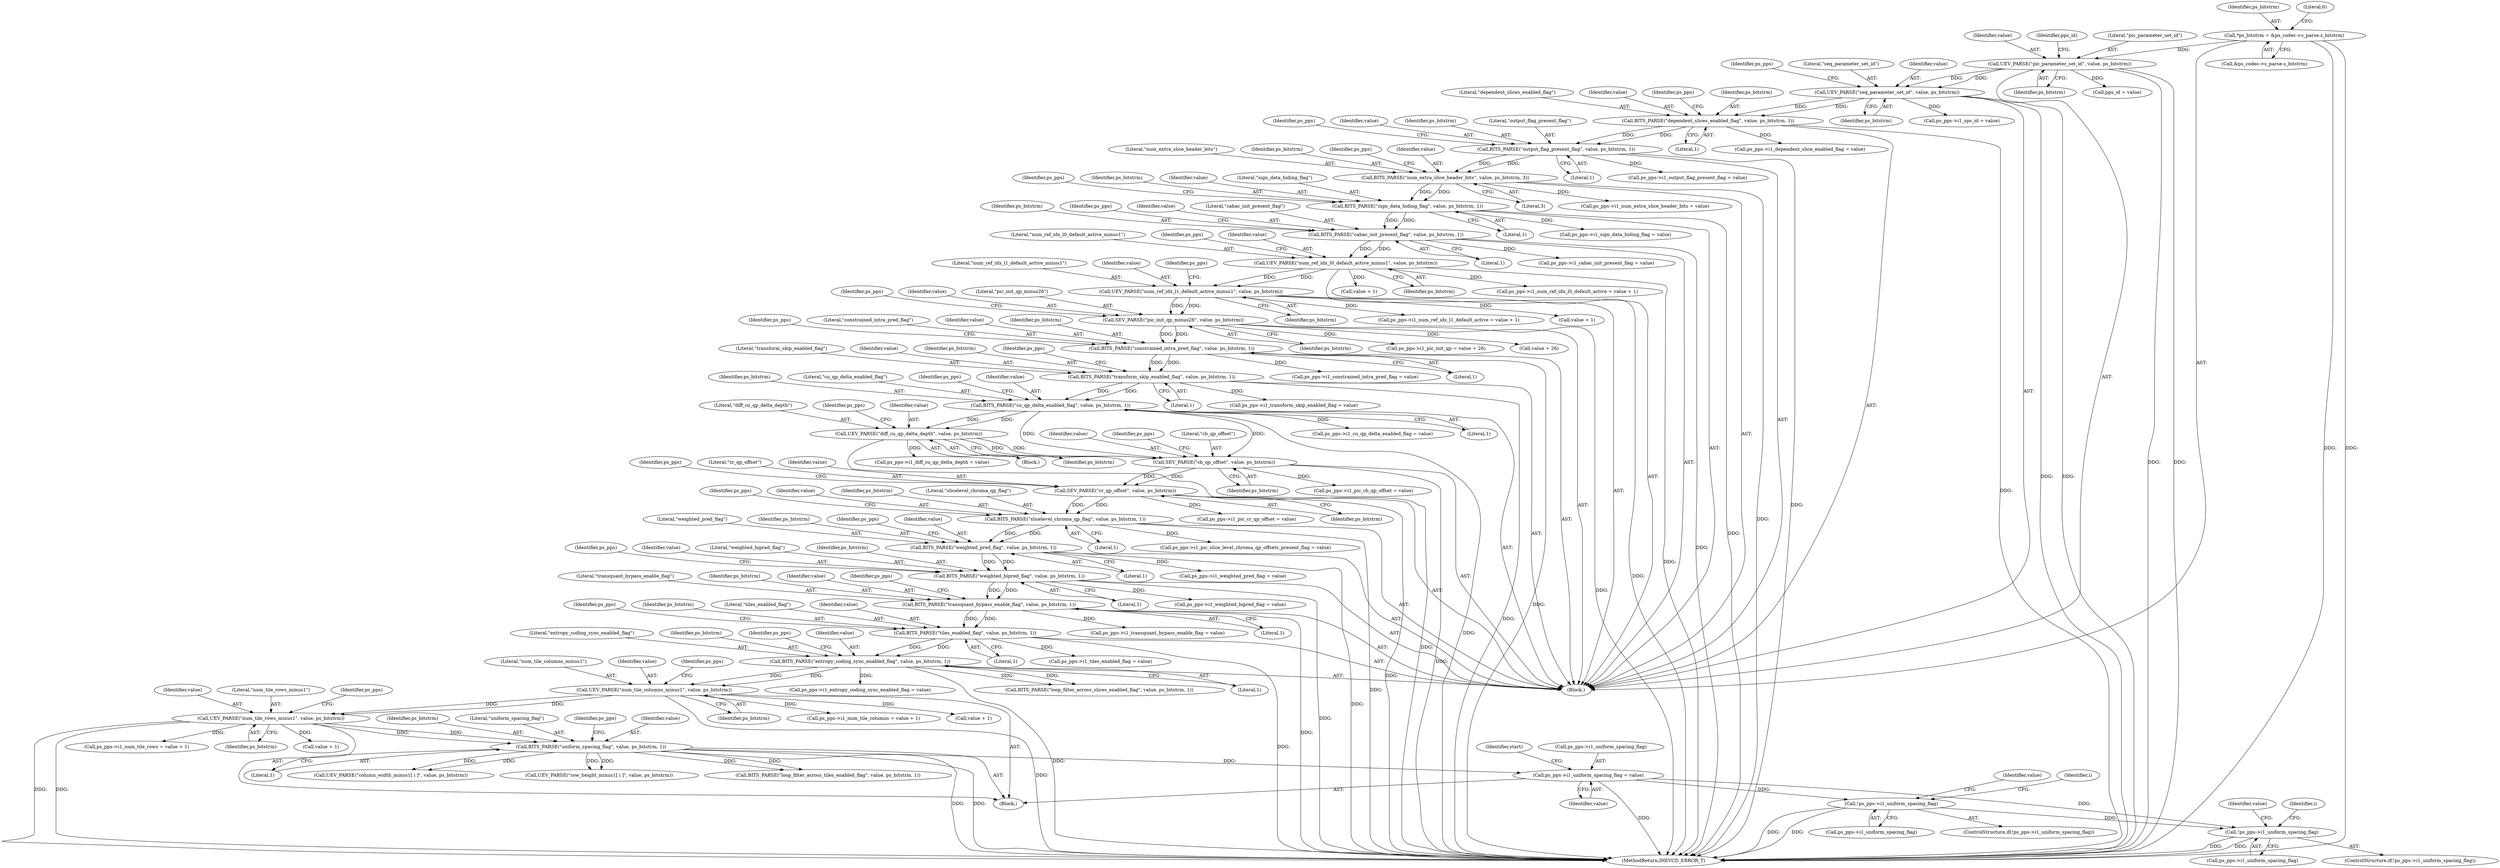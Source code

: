 digraph "0_Android_ebaa71da6362c497310377df509651974401d258@API" {
"1000541" [label="(Call,ps_pps->i1_uniform_spacing_flag = value)"];
"1000536" [label="(Call,BITS_PARSE(\"uniform_spacing_flag\", value, ps_bitstrm, 1))"];
"1000499" [label="(Call,UEV_PARSE(\"num_tile_rows_minus1\", value, ps_bitstrm))"];
"1000488" [label="(Call,UEV_PARSE(\"num_tile_columns_minus1\", value, ps_bitstrm))"];
"1000434" [label="(Call,BITS_PARSE(\"entropy_coding_sync_enabled_flag\", value, ps_bitstrm, 1))"];
"1000424" [label="(Call,BITS_PARSE(\"tiles_enabled_flag\", value, ps_bitstrm, 1))"];
"1000414" [label="(Call,BITS_PARSE(\"transquant_bypass_enable_flag\", value, ps_bitstrm, 1))"];
"1000404" [label="(Call,BITS_PARSE(\"weighted_bipred_flag\", value, ps_bitstrm, 1))"];
"1000394" [label="(Call,BITS_PARSE(\"weighted_pred_flag\", value, ps_bitstrm, 1))"];
"1000384" [label="(Call,BITS_PARSE(\"slicelevel_chroma_qp_flag\", value, ps_bitstrm, 1))"];
"1000375" [label="(Call,SEV_PARSE(\"cr_qp_offset\", value, ps_bitstrm))"];
"1000366" [label="(Call,SEV_PARSE(\"cb_qp_offset\", value, ps_bitstrm))"];
"1000324" [label="(Call,BITS_PARSE(\"cu_qp_delta_enabled_flag\", value, ps_bitstrm, 1))"];
"1000314" [label="(Call,BITS_PARSE(\"transform_skip_enabled_flag\", value, ps_bitstrm, 1))"];
"1000304" [label="(Call,BITS_PARSE(\"constrained_intra_pred_flag\", value, ps_bitstrm, 1))"];
"1000293" [label="(Call,SEV_PARSE(\"pic_init_qp_minus26\", value, ps_bitstrm))"];
"1000282" [label="(Call,UEV_PARSE(\"num_ref_idx_l1_default_active_minus1\", value, ps_bitstrm))"];
"1000271" [label="(Call,UEV_PARSE(\"num_ref_idx_l0_default_active_minus1\", value, ps_bitstrm))"];
"1000261" [label="(Call,BITS_PARSE(\"cabac_init_present_flag\", value, ps_bitstrm, 1))"];
"1000251" [label="(Call,BITS_PARSE(\"sign_data_hiding_flag\", value, ps_bitstrm, 1))"];
"1000241" [label="(Call,BITS_PARSE(\"num_extra_slice_header_bits\", value, ps_bitstrm, 3))"];
"1000231" [label="(Call,BITS_PARSE(\"output_flag_present_flag\", value, ps_bitstrm, 1))"];
"1000221" [label="(Call,BITS_PARSE(\"dependent_slices_enabled_flag\", value, ps_bitstrm, 1))"];
"1000180" [label="(Call,UEV_PARSE(\"seq_parameter_set_id\", value, ps_bitstrm))"];
"1000138" [label="(Call,UEV_PARSE(\"pic_parameter_set_id\", value, ps_bitstrm))"];
"1000122" [label="(Call,*ps_bitstrm = &ps_codec->s_parse.s_bitstrm)"];
"1000339" [label="(Call,UEV_PARSE(\"diff_cu_qp_delta_depth\", value, ps_bitstrm))"];
"1000567" [label="(Call,!ps_pps->i1_uniform_spacing_flag)"];
"1000689" [label="(Call,!ps_pps->i1_uniform_spacing_flag)"];
"1000379" [label="(Call,ps_pps->i1_pic_cr_qp_offset = value)"];
"1000309" [label="(Call,ps_pps->i1_constrained_intra_pred_flag = value)"];
"1000438" [label="(Literal,1)"];
"1000339" [label="(Call,UEV_PARSE(\"diff_cu_qp_delta_depth\", value, ps_bitstrm))"];
"1000242" [label="(Literal,\"num_extra_slice_header_bits\")"];
"1000386" [label="(Identifier,value)"];
"1000567" [label="(Call,!ps_pps->i1_uniform_spacing_flag)"];
"1000539" [label="(Identifier,ps_bitstrm)"];
"1000311" [label="(Identifier,ps_pps)"];
"1000376" [label="(Literal,\"cr_qp_offset\")"];
"1000417" [label="(Identifier,ps_bitstrm)"];
"1000689" [label="(Call,!ps_pps->i1_uniform_spacing_flag)"];
"1000183" [label="(Identifier,ps_bitstrm)"];
"1000436" [label="(Identifier,value)"];
"1000186" [label="(Identifier,ps_pps)"];
"1000285" [label="(Identifier,ps_bitstrm)"];
"1000265" [label="(Literal,1)"];
"1000419" [label="(Call,ps_pps->i1_transquant_bypass_enable_flag = value)"];
"1000258" [label="(Identifier,ps_pps)"];
"1000234" [label="(Identifier,ps_bitstrm)"];
"1000416" [label="(Identifier,value)"];
"1000295" [label="(Identifier,value)"];
"1000271" [label="(Call,UEV_PARSE(\"num_ref_idx_l0_default_active_minus1\", value, ps_bitstrm))"];
"1000318" [label="(Literal,1)"];
"1000331" [label="(Identifier,ps_pps)"];
"1000181" [label="(Literal,\"seq_parameter_set_id\")"];
"1000428" [label="(Literal,1)"];
"1000294" [label="(Literal,\"pic_init_qp_minus26\")"];
"1000343" [label="(Call,ps_pps->i1_diff_cu_qp_delta_depth = value)"];
"1000255" [label="(Literal,1)"];
"1000263" [label="(Identifier,value)"];
"1000225" [label="(Literal,1)"];
"1000254" [label="(Identifier,ps_bitstrm)"];
"1000581" [label="(Call,UEV_PARSE(\"column_width_minus1[ i ]\", value, ps_bitstrm))"];
"1000341" [label="(Identifier,value)"];
"1000500" [label="(Literal,\"num_tile_rows_minus1\")"];
"1000574" [label="(Identifier,i)"];
"1000453" [label="(Block,)"];
"1000435" [label="(Literal,\"entropy_coding_sync_enabled_flag\")"];
"1000488" [label="(Call,UEV_PARSE(\"num_tile_columns_minus1\", value, ps_bitstrm))"];
"1000251" [label="(Call,BITS_PARSE(\"sign_data_hiding_flag\", value, ps_bitstrm, 1))"];
"1000853" [label="(Call,BITS_PARSE(\"loop_filter_across_slices_enabled_flag\", value, ps_bitstrm, 1))"];
"1000279" [label="(Call,value + 1)"];
"1000431" [label="(Identifier,ps_pps)"];
"1000407" [label="(Identifier,ps_bitstrm)"];
"1000139" [label="(Literal,\"pic_parameter_set_id\")"];
"1000499" [label="(Call,UEV_PARSE(\"num_tile_rows_minus1\", value, ps_bitstrm))"];
"1000404" [label="(Call,BITS_PARSE(\"weighted_bipred_flag\", value, ps_bitstrm, 1))"];
"1000551" [label="(Identifier,start)"];
"1000439" [label="(Call,ps_pps->i1_entropy_coding_sync_enabled_flag = value)"];
"1000421" [label="(Identifier,ps_pps)"];
"1000505" [label="(Identifier,ps_pps)"];
"1000256" [label="(Call,ps_pps->i1_sign_data_hiding_flag = value)"];
"1000540" [label="(Literal,1)"];
"1000283" [label="(Literal,\"num_ref_idx_l1_default_active_minus1\")"];
"1000503" [label="(Call,ps_pps->i1_num_tile_rows = value + 1)"];
"1000491" [label="(Identifier,ps_bitstrm)"];
"1000418" [label="(Literal,1)"];
"1000286" [label="(Call,ps_pps->i1_num_ref_idx_l1_default_active = value + 1)"];
"1000277" [label="(Identifier,ps_pps)"];
"1000326" [label="(Identifier,value)"];
"1000398" [label="(Literal,1)"];
"1000222" [label="(Literal,\"dependent_slices_enabled_flag\")"];
"1000315" [label="(Literal,\"transform_skip_enabled_flag\")"];
"1000296" [label="(Identifier,ps_bitstrm)"];
"1000284" [label="(Identifier,value)"];
"1000338" [label="(Block,)"];
"1000245" [label="(Literal,3)"];
"1000305" [label="(Literal,\"constrained_intra_pred_flag\")"];
"1000226" [label="(Call,ps_pps->i1_dependent_slice_enabled_flag = value)"];
"1000273" [label="(Identifier,value)"];
"1000388" [label="(Literal,1)"];
"1000261" [label="(Call,BITS_PARSE(\"cabac_init_present_flag\", value, ps_bitstrm, 1))"];
"1000297" [label="(Call,ps_pps->i1_pic_init_qp = value + 26)"];
"1000415" [label="(Literal,\"transquant_bypass_enable_flag\")"];
"1000253" [label="(Identifier,value)"];
"1000536" [label="(Call,BITS_PARSE(\"uniform_spacing_flag\", value, ps_bitstrm, 1))"];
"1000537" [label="(Literal,\"uniform_spacing_flag\")"];
"1000502" [label="(Identifier,ps_bitstrm)"];
"1000138" [label="(Call,UEV_PARSE(\"pic_parameter_set_id\", value, ps_bitstrm))"];
"1000252" [label="(Literal,\"sign_data_hiding_flag\")"];
"1000411" [label="(Identifier,ps_pps)"];
"1000394" [label="(Call,BITS_PARSE(\"weighted_pred_flag\", value, ps_bitstrm, 1))"];
"1000223" [label="(Identifier,value)"];
"1000387" [label="(Identifier,ps_bitstrm)"];
"1000377" [label="(Identifier,value)"];
"1000568" [label="(Call,ps_pps->i1_uniform_spacing_flag)"];
"1000110" [label="(Block,)"];
"1000429" [label="(Call,ps_pps->i1_tiles_enabled_flag = value)"];
"1000316" [label="(Identifier,value)"];
"1000368" [label="(Identifier,value)"];
"1000262" [label="(Literal,\"cabac_init_present_flag\")"];
"1000182" [label="(Identifier,value)"];
"1000427" [label="(Identifier,ps_bitstrm)"];
"1000290" [label="(Call,value + 1)"];
"1000123" [label="(Identifier,ps_bitstrm)"];
"1000489" [label="(Literal,\"num_tile_columns_minus1\")"];
"1000490" [label="(Identifier,value)"];
"1000414" [label="(Call,BITS_PARSE(\"transquant_bypass_enable_flag\", value, ps_bitstrm, 1))"];
"1000327" [label="(Identifier,ps_bitstrm)"];
"1000566" [label="(ControlStructure,if(!ps_pps->i1_uniform_spacing_flag))"];
"1000241" [label="(Call,BITS_PARSE(\"num_extra_slice_header_bits\", value, ps_bitstrm, 3))"];
"1000140" [label="(Identifier,value)"];
"1000232" [label="(Literal,\"output_flag_present_flag\")"];
"1000372" [label="(Identifier,ps_pps)"];
"1000235" [label="(Literal,1)"];
"1000542" [label="(Call,ps_pps->i1_uniform_spacing_flag)"];
"1000543" [label="(Identifier,ps_pps)"];
"1000492" [label="(Call,ps_pps->i1_num_tile_columns = value + 1)"];
"1000236" [label="(Call,ps_pps->i1_output_flag_present_flag = value)"];
"1000340" [label="(Literal,\"diff_cu_qp_delta_depth\")"];
"1000221" [label="(Call,BITS_PARSE(\"dependent_slices_enabled_flag\", value, ps_bitstrm, 1))"];
"1000342" [label="(Identifier,ps_bitstrm)"];
"1000282" [label="(Call,UEV_PARSE(\"num_ref_idx_l1_default_active_minus1\", value, ps_bitstrm))"];
"1000319" [label="(Call,ps_pps->i1_transform_skip_enabled_flag = value)"];
"1000122" [label="(Call,*ps_bitstrm = &ps_codec->s_parse.s_bitstrm)"];
"1000408" [label="(Literal,1)"];
"1000425" [label="(Literal,\"tiles_enabled_flag\")"];
"1000124" [label="(Call,&ps_codec->s_parse.s_bitstrm)"];
"1000143" [label="(Identifier,pps_id)"];
"1000381" [label="(Identifier,ps_pps)"];
"1000399" [label="(Call,ps_pps->i1_weighted_pred_flag = value)"];
"1000293" [label="(Call,SEV_PARSE(\"pic_init_qp_minus26\", value, ps_bitstrm))"];
"1000507" [label="(Call,value + 1)"];
"1000184" [label="(Call,ps_pps->i1_sps_id = value)"];
"1000395" [label="(Literal,\"weighted_pred_flag\")"];
"1000406" [label="(Identifier,value)"];
"1000314" [label="(Call,BITS_PARSE(\"transform_skip_enabled_flag\", value, ps_bitstrm, 1))"];
"1000324" [label="(Call,BITS_PARSE(\"cu_qp_delta_enabled_flag\", value, ps_bitstrm, 1))"];
"1000308" [label="(Literal,1)"];
"1000437" [label="(Identifier,ps_bitstrm)"];
"1000274" [label="(Identifier,ps_bitstrm)"];
"1000397" [label="(Identifier,ps_bitstrm)"];
"1000538" [label="(Identifier,value)"];
"1000496" [label="(Call,value + 1)"];
"1000238" [label="(Identifier,ps_pps)"];
"1000246" [label="(Call,ps_pps->i1_num_extra_slice_header_bits = value)"];
"1000272" [label="(Literal,\"num_ref_idx_l0_default_active_minus1\")"];
"1000264" [label="(Identifier,ps_bitstrm)"];
"1000141" [label="(Identifier,ps_bitstrm)"];
"1000366" [label="(Call,SEV_PARSE(\"cb_qp_offset\", value, ps_bitstrm))"];
"1000369" [label="(Identifier,ps_bitstrm)"];
"1000703" [label="(Call,UEV_PARSE(\"row_height_minus1[ i ]\", value, ps_bitstrm))"];
"1000266" [label="(Call,ps_pps->i1_cabac_init_present_flag = value)"];
"1000228" [label="(Identifier,ps_pps)"];
"1000389" [label="(Call,ps_pps->i1_pic_slice_level_chroma_qp_offsets_present_flag = value)"];
"1000268" [label="(Identifier,ps_pps)"];
"1001009" [label="(MethodReturn,IHEVCD_ERROR_T)"];
"1000722" [label="(Identifier,value)"];
"1000142" [label="(Call,pps_id = value)"];
"1000690" [label="(Call,ps_pps->i1_uniform_spacing_flag)"];
"1000317" [label="(Identifier,ps_bitstrm)"];
"1000794" [label="(Call,BITS_PARSE(\"loop_filter_across_tiles_enabled_flag\", value, ps_bitstrm, 1))"];
"1000224" [label="(Identifier,ps_bitstrm)"];
"1000329" [label="(Call,ps_pps->i1_cu_qp_delta_enabled_flag = value)"];
"1000233" [label="(Identifier,value)"];
"1000304" [label="(Call,BITS_PARSE(\"constrained_intra_pred_flag\", value, ps_bitstrm, 1))"];
"1000244" [label="(Identifier,ps_bitstrm)"];
"1000434" [label="(Call,BITS_PARSE(\"entropy_coding_sync_enabled_flag\", value, ps_bitstrm, 1))"];
"1000306" [label="(Identifier,value)"];
"1000248" [label="(Identifier,ps_pps)"];
"1000494" [label="(Identifier,ps_pps)"];
"1000385" [label="(Literal,\"slicelevel_chroma_qp_flag\")"];
"1000288" [label="(Identifier,ps_pps)"];
"1000275" [label="(Call,ps_pps->i1_num_ref_idx_l0_default_active = value + 1)"];
"1000299" [label="(Identifier,ps_pps)"];
"1000391" [label="(Identifier,ps_pps)"];
"1000325" [label="(Literal,\"cu_qp_delta_enabled_flag\")"];
"1000243" [label="(Identifier,value)"];
"1000180" [label="(Call,UEV_PARSE(\"seq_parameter_set_id\", value, ps_bitstrm))"];
"1000321" [label="(Identifier,ps_pps)"];
"1000424" [label="(Call,BITS_PARSE(\"tiles_enabled_flag\", value, ps_bitstrm, 1))"];
"1000378" [label="(Identifier,ps_bitstrm)"];
"1000401" [label="(Identifier,ps_pps)"];
"1000132" [label="(Literal,0)"];
"1000384" [label="(Call,BITS_PARSE(\"slicelevel_chroma_qp_flag\", value, ps_bitstrm, 1))"];
"1000405" [label="(Literal,\"weighted_bipred_flag\")"];
"1000600" [label="(Identifier,value)"];
"1000396" [label="(Identifier,value)"];
"1000688" [label="(ControlStructure,if(!ps_pps->i1_uniform_spacing_flag))"];
"1000441" [label="(Identifier,ps_pps)"];
"1000375" [label="(Call,SEV_PARSE(\"cr_qp_offset\", value, ps_bitstrm))"];
"1000307" [label="(Identifier,ps_bitstrm)"];
"1000328" [label="(Literal,1)"];
"1000367" [label="(Literal,\"cb_qp_offset\")"];
"1000301" [label="(Call,value + 26)"];
"1000501" [label="(Identifier,value)"];
"1000426" [label="(Identifier,value)"];
"1000231" [label="(Call,BITS_PARSE(\"output_flag_present_flag\", value, ps_bitstrm, 1))"];
"1000545" [label="(Identifier,value)"];
"1000696" [label="(Identifier,i)"];
"1000541" [label="(Call,ps_pps->i1_uniform_spacing_flag = value)"];
"1000409" [label="(Call,ps_pps->i1_weighted_bipred_flag = value)"];
"1000345" [label="(Identifier,ps_pps)"];
"1000370" [label="(Call,ps_pps->i1_pic_cb_qp_offset = value)"];
"1000541" -> "1000453"  [label="AST: "];
"1000541" -> "1000545"  [label="CFG: "];
"1000542" -> "1000541"  [label="AST: "];
"1000545" -> "1000541"  [label="AST: "];
"1000551" -> "1000541"  [label="CFG: "];
"1000541" -> "1001009"  [label="DDG: "];
"1000536" -> "1000541"  [label="DDG: "];
"1000541" -> "1000567"  [label="DDG: "];
"1000541" -> "1000689"  [label="DDG: "];
"1000536" -> "1000453"  [label="AST: "];
"1000536" -> "1000540"  [label="CFG: "];
"1000537" -> "1000536"  [label="AST: "];
"1000538" -> "1000536"  [label="AST: "];
"1000539" -> "1000536"  [label="AST: "];
"1000540" -> "1000536"  [label="AST: "];
"1000543" -> "1000536"  [label="CFG: "];
"1000536" -> "1001009"  [label="DDG: "];
"1000536" -> "1001009"  [label="DDG: "];
"1000499" -> "1000536"  [label="DDG: "];
"1000499" -> "1000536"  [label="DDG: "];
"1000536" -> "1000581"  [label="DDG: "];
"1000536" -> "1000581"  [label="DDG: "];
"1000536" -> "1000703"  [label="DDG: "];
"1000536" -> "1000703"  [label="DDG: "];
"1000536" -> "1000794"  [label="DDG: "];
"1000536" -> "1000794"  [label="DDG: "];
"1000499" -> "1000453"  [label="AST: "];
"1000499" -> "1000502"  [label="CFG: "];
"1000500" -> "1000499"  [label="AST: "];
"1000501" -> "1000499"  [label="AST: "];
"1000502" -> "1000499"  [label="AST: "];
"1000505" -> "1000499"  [label="CFG: "];
"1000499" -> "1001009"  [label="DDG: "];
"1000499" -> "1001009"  [label="DDG: "];
"1000488" -> "1000499"  [label="DDG: "];
"1000488" -> "1000499"  [label="DDG: "];
"1000499" -> "1000503"  [label="DDG: "];
"1000499" -> "1000507"  [label="DDG: "];
"1000488" -> "1000453"  [label="AST: "];
"1000488" -> "1000491"  [label="CFG: "];
"1000489" -> "1000488"  [label="AST: "];
"1000490" -> "1000488"  [label="AST: "];
"1000491" -> "1000488"  [label="AST: "];
"1000494" -> "1000488"  [label="CFG: "];
"1000488" -> "1001009"  [label="DDG: "];
"1000434" -> "1000488"  [label="DDG: "];
"1000434" -> "1000488"  [label="DDG: "];
"1000488" -> "1000492"  [label="DDG: "];
"1000488" -> "1000496"  [label="DDG: "];
"1000434" -> "1000110"  [label="AST: "];
"1000434" -> "1000438"  [label="CFG: "];
"1000435" -> "1000434"  [label="AST: "];
"1000436" -> "1000434"  [label="AST: "];
"1000437" -> "1000434"  [label="AST: "];
"1000438" -> "1000434"  [label="AST: "];
"1000441" -> "1000434"  [label="CFG: "];
"1000434" -> "1001009"  [label="DDG: "];
"1000424" -> "1000434"  [label="DDG: "];
"1000424" -> "1000434"  [label="DDG: "];
"1000434" -> "1000439"  [label="DDG: "];
"1000434" -> "1000853"  [label="DDG: "];
"1000434" -> "1000853"  [label="DDG: "];
"1000424" -> "1000110"  [label="AST: "];
"1000424" -> "1000428"  [label="CFG: "];
"1000425" -> "1000424"  [label="AST: "];
"1000426" -> "1000424"  [label="AST: "];
"1000427" -> "1000424"  [label="AST: "];
"1000428" -> "1000424"  [label="AST: "];
"1000431" -> "1000424"  [label="CFG: "];
"1000424" -> "1001009"  [label="DDG: "];
"1000414" -> "1000424"  [label="DDG: "];
"1000414" -> "1000424"  [label="DDG: "];
"1000424" -> "1000429"  [label="DDG: "];
"1000414" -> "1000110"  [label="AST: "];
"1000414" -> "1000418"  [label="CFG: "];
"1000415" -> "1000414"  [label="AST: "];
"1000416" -> "1000414"  [label="AST: "];
"1000417" -> "1000414"  [label="AST: "];
"1000418" -> "1000414"  [label="AST: "];
"1000421" -> "1000414"  [label="CFG: "];
"1000414" -> "1001009"  [label="DDG: "];
"1000404" -> "1000414"  [label="DDG: "];
"1000404" -> "1000414"  [label="DDG: "];
"1000414" -> "1000419"  [label="DDG: "];
"1000404" -> "1000110"  [label="AST: "];
"1000404" -> "1000408"  [label="CFG: "];
"1000405" -> "1000404"  [label="AST: "];
"1000406" -> "1000404"  [label="AST: "];
"1000407" -> "1000404"  [label="AST: "];
"1000408" -> "1000404"  [label="AST: "];
"1000411" -> "1000404"  [label="CFG: "];
"1000404" -> "1001009"  [label="DDG: "];
"1000394" -> "1000404"  [label="DDG: "];
"1000394" -> "1000404"  [label="DDG: "];
"1000404" -> "1000409"  [label="DDG: "];
"1000394" -> "1000110"  [label="AST: "];
"1000394" -> "1000398"  [label="CFG: "];
"1000395" -> "1000394"  [label="AST: "];
"1000396" -> "1000394"  [label="AST: "];
"1000397" -> "1000394"  [label="AST: "];
"1000398" -> "1000394"  [label="AST: "];
"1000401" -> "1000394"  [label="CFG: "];
"1000394" -> "1001009"  [label="DDG: "];
"1000384" -> "1000394"  [label="DDG: "];
"1000384" -> "1000394"  [label="DDG: "];
"1000394" -> "1000399"  [label="DDG: "];
"1000384" -> "1000110"  [label="AST: "];
"1000384" -> "1000388"  [label="CFG: "];
"1000385" -> "1000384"  [label="AST: "];
"1000386" -> "1000384"  [label="AST: "];
"1000387" -> "1000384"  [label="AST: "];
"1000388" -> "1000384"  [label="AST: "];
"1000391" -> "1000384"  [label="CFG: "];
"1000384" -> "1001009"  [label="DDG: "];
"1000375" -> "1000384"  [label="DDG: "];
"1000375" -> "1000384"  [label="DDG: "];
"1000384" -> "1000389"  [label="DDG: "];
"1000375" -> "1000110"  [label="AST: "];
"1000375" -> "1000378"  [label="CFG: "];
"1000376" -> "1000375"  [label="AST: "];
"1000377" -> "1000375"  [label="AST: "];
"1000378" -> "1000375"  [label="AST: "];
"1000381" -> "1000375"  [label="CFG: "];
"1000375" -> "1001009"  [label="DDG: "];
"1000366" -> "1000375"  [label="DDG: "];
"1000366" -> "1000375"  [label="DDG: "];
"1000375" -> "1000379"  [label="DDG: "];
"1000366" -> "1000110"  [label="AST: "];
"1000366" -> "1000369"  [label="CFG: "];
"1000367" -> "1000366"  [label="AST: "];
"1000368" -> "1000366"  [label="AST: "];
"1000369" -> "1000366"  [label="AST: "];
"1000372" -> "1000366"  [label="CFG: "];
"1000366" -> "1001009"  [label="DDG: "];
"1000324" -> "1000366"  [label="DDG: "];
"1000324" -> "1000366"  [label="DDG: "];
"1000339" -> "1000366"  [label="DDG: "];
"1000339" -> "1000366"  [label="DDG: "];
"1000366" -> "1000370"  [label="DDG: "];
"1000324" -> "1000110"  [label="AST: "];
"1000324" -> "1000328"  [label="CFG: "];
"1000325" -> "1000324"  [label="AST: "];
"1000326" -> "1000324"  [label="AST: "];
"1000327" -> "1000324"  [label="AST: "];
"1000328" -> "1000324"  [label="AST: "];
"1000331" -> "1000324"  [label="CFG: "];
"1000324" -> "1001009"  [label="DDG: "];
"1000314" -> "1000324"  [label="DDG: "];
"1000314" -> "1000324"  [label="DDG: "];
"1000324" -> "1000329"  [label="DDG: "];
"1000324" -> "1000339"  [label="DDG: "];
"1000324" -> "1000339"  [label="DDG: "];
"1000314" -> "1000110"  [label="AST: "];
"1000314" -> "1000318"  [label="CFG: "];
"1000315" -> "1000314"  [label="AST: "];
"1000316" -> "1000314"  [label="AST: "];
"1000317" -> "1000314"  [label="AST: "];
"1000318" -> "1000314"  [label="AST: "];
"1000321" -> "1000314"  [label="CFG: "];
"1000314" -> "1001009"  [label="DDG: "];
"1000304" -> "1000314"  [label="DDG: "];
"1000304" -> "1000314"  [label="DDG: "];
"1000314" -> "1000319"  [label="DDG: "];
"1000304" -> "1000110"  [label="AST: "];
"1000304" -> "1000308"  [label="CFG: "];
"1000305" -> "1000304"  [label="AST: "];
"1000306" -> "1000304"  [label="AST: "];
"1000307" -> "1000304"  [label="AST: "];
"1000308" -> "1000304"  [label="AST: "];
"1000311" -> "1000304"  [label="CFG: "];
"1000304" -> "1001009"  [label="DDG: "];
"1000293" -> "1000304"  [label="DDG: "];
"1000293" -> "1000304"  [label="DDG: "];
"1000304" -> "1000309"  [label="DDG: "];
"1000293" -> "1000110"  [label="AST: "];
"1000293" -> "1000296"  [label="CFG: "];
"1000294" -> "1000293"  [label="AST: "];
"1000295" -> "1000293"  [label="AST: "];
"1000296" -> "1000293"  [label="AST: "];
"1000299" -> "1000293"  [label="CFG: "];
"1000293" -> "1001009"  [label="DDG: "];
"1000282" -> "1000293"  [label="DDG: "];
"1000282" -> "1000293"  [label="DDG: "];
"1000293" -> "1000297"  [label="DDG: "];
"1000293" -> "1000301"  [label="DDG: "];
"1000282" -> "1000110"  [label="AST: "];
"1000282" -> "1000285"  [label="CFG: "];
"1000283" -> "1000282"  [label="AST: "];
"1000284" -> "1000282"  [label="AST: "];
"1000285" -> "1000282"  [label="AST: "];
"1000288" -> "1000282"  [label="CFG: "];
"1000282" -> "1001009"  [label="DDG: "];
"1000271" -> "1000282"  [label="DDG: "];
"1000271" -> "1000282"  [label="DDG: "];
"1000282" -> "1000286"  [label="DDG: "];
"1000282" -> "1000290"  [label="DDG: "];
"1000271" -> "1000110"  [label="AST: "];
"1000271" -> "1000274"  [label="CFG: "];
"1000272" -> "1000271"  [label="AST: "];
"1000273" -> "1000271"  [label="AST: "];
"1000274" -> "1000271"  [label="AST: "];
"1000277" -> "1000271"  [label="CFG: "];
"1000271" -> "1001009"  [label="DDG: "];
"1000261" -> "1000271"  [label="DDG: "];
"1000261" -> "1000271"  [label="DDG: "];
"1000271" -> "1000275"  [label="DDG: "];
"1000271" -> "1000279"  [label="DDG: "];
"1000261" -> "1000110"  [label="AST: "];
"1000261" -> "1000265"  [label="CFG: "];
"1000262" -> "1000261"  [label="AST: "];
"1000263" -> "1000261"  [label="AST: "];
"1000264" -> "1000261"  [label="AST: "];
"1000265" -> "1000261"  [label="AST: "];
"1000268" -> "1000261"  [label="CFG: "];
"1000261" -> "1001009"  [label="DDG: "];
"1000251" -> "1000261"  [label="DDG: "];
"1000251" -> "1000261"  [label="DDG: "];
"1000261" -> "1000266"  [label="DDG: "];
"1000251" -> "1000110"  [label="AST: "];
"1000251" -> "1000255"  [label="CFG: "];
"1000252" -> "1000251"  [label="AST: "];
"1000253" -> "1000251"  [label="AST: "];
"1000254" -> "1000251"  [label="AST: "];
"1000255" -> "1000251"  [label="AST: "];
"1000258" -> "1000251"  [label="CFG: "];
"1000251" -> "1001009"  [label="DDG: "];
"1000241" -> "1000251"  [label="DDG: "];
"1000241" -> "1000251"  [label="DDG: "];
"1000251" -> "1000256"  [label="DDG: "];
"1000241" -> "1000110"  [label="AST: "];
"1000241" -> "1000245"  [label="CFG: "];
"1000242" -> "1000241"  [label="AST: "];
"1000243" -> "1000241"  [label="AST: "];
"1000244" -> "1000241"  [label="AST: "];
"1000245" -> "1000241"  [label="AST: "];
"1000248" -> "1000241"  [label="CFG: "];
"1000241" -> "1001009"  [label="DDG: "];
"1000231" -> "1000241"  [label="DDG: "];
"1000231" -> "1000241"  [label="DDG: "];
"1000241" -> "1000246"  [label="DDG: "];
"1000231" -> "1000110"  [label="AST: "];
"1000231" -> "1000235"  [label="CFG: "];
"1000232" -> "1000231"  [label="AST: "];
"1000233" -> "1000231"  [label="AST: "];
"1000234" -> "1000231"  [label="AST: "];
"1000235" -> "1000231"  [label="AST: "];
"1000238" -> "1000231"  [label="CFG: "];
"1000231" -> "1001009"  [label="DDG: "];
"1000221" -> "1000231"  [label="DDG: "];
"1000221" -> "1000231"  [label="DDG: "];
"1000231" -> "1000236"  [label="DDG: "];
"1000221" -> "1000110"  [label="AST: "];
"1000221" -> "1000225"  [label="CFG: "];
"1000222" -> "1000221"  [label="AST: "];
"1000223" -> "1000221"  [label="AST: "];
"1000224" -> "1000221"  [label="AST: "];
"1000225" -> "1000221"  [label="AST: "];
"1000228" -> "1000221"  [label="CFG: "];
"1000221" -> "1001009"  [label="DDG: "];
"1000180" -> "1000221"  [label="DDG: "];
"1000180" -> "1000221"  [label="DDG: "];
"1000221" -> "1000226"  [label="DDG: "];
"1000180" -> "1000110"  [label="AST: "];
"1000180" -> "1000183"  [label="CFG: "];
"1000181" -> "1000180"  [label="AST: "];
"1000182" -> "1000180"  [label="AST: "];
"1000183" -> "1000180"  [label="AST: "];
"1000186" -> "1000180"  [label="CFG: "];
"1000180" -> "1001009"  [label="DDG: "];
"1000180" -> "1001009"  [label="DDG: "];
"1000138" -> "1000180"  [label="DDG: "];
"1000138" -> "1000180"  [label="DDG: "];
"1000180" -> "1000184"  [label="DDG: "];
"1000138" -> "1000110"  [label="AST: "];
"1000138" -> "1000141"  [label="CFG: "];
"1000139" -> "1000138"  [label="AST: "];
"1000140" -> "1000138"  [label="AST: "];
"1000141" -> "1000138"  [label="AST: "];
"1000143" -> "1000138"  [label="CFG: "];
"1000138" -> "1001009"  [label="DDG: "];
"1000138" -> "1001009"  [label="DDG: "];
"1000122" -> "1000138"  [label="DDG: "];
"1000138" -> "1000142"  [label="DDG: "];
"1000122" -> "1000110"  [label="AST: "];
"1000122" -> "1000124"  [label="CFG: "];
"1000123" -> "1000122"  [label="AST: "];
"1000124" -> "1000122"  [label="AST: "];
"1000132" -> "1000122"  [label="CFG: "];
"1000122" -> "1001009"  [label="DDG: "];
"1000122" -> "1001009"  [label="DDG: "];
"1000339" -> "1000338"  [label="AST: "];
"1000339" -> "1000342"  [label="CFG: "];
"1000340" -> "1000339"  [label="AST: "];
"1000341" -> "1000339"  [label="AST: "];
"1000342" -> "1000339"  [label="AST: "];
"1000345" -> "1000339"  [label="CFG: "];
"1000339" -> "1001009"  [label="DDG: "];
"1000339" -> "1000343"  [label="DDG: "];
"1000567" -> "1000566"  [label="AST: "];
"1000567" -> "1000568"  [label="CFG: "];
"1000568" -> "1000567"  [label="AST: "];
"1000574" -> "1000567"  [label="CFG: "];
"1000600" -> "1000567"  [label="CFG: "];
"1000567" -> "1001009"  [label="DDG: "];
"1000567" -> "1001009"  [label="DDG: "];
"1000567" -> "1000689"  [label="DDG: "];
"1000689" -> "1000688"  [label="AST: "];
"1000689" -> "1000690"  [label="CFG: "];
"1000690" -> "1000689"  [label="AST: "];
"1000696" -> "1000689"  [label="CFG: "];
"1000722" -> "1000689"  [label="CFG: "];
"1000689" -> "1001009"  [label="DDG: "];
"1000689" -> "1001009"  [label="DDG: "];
}
